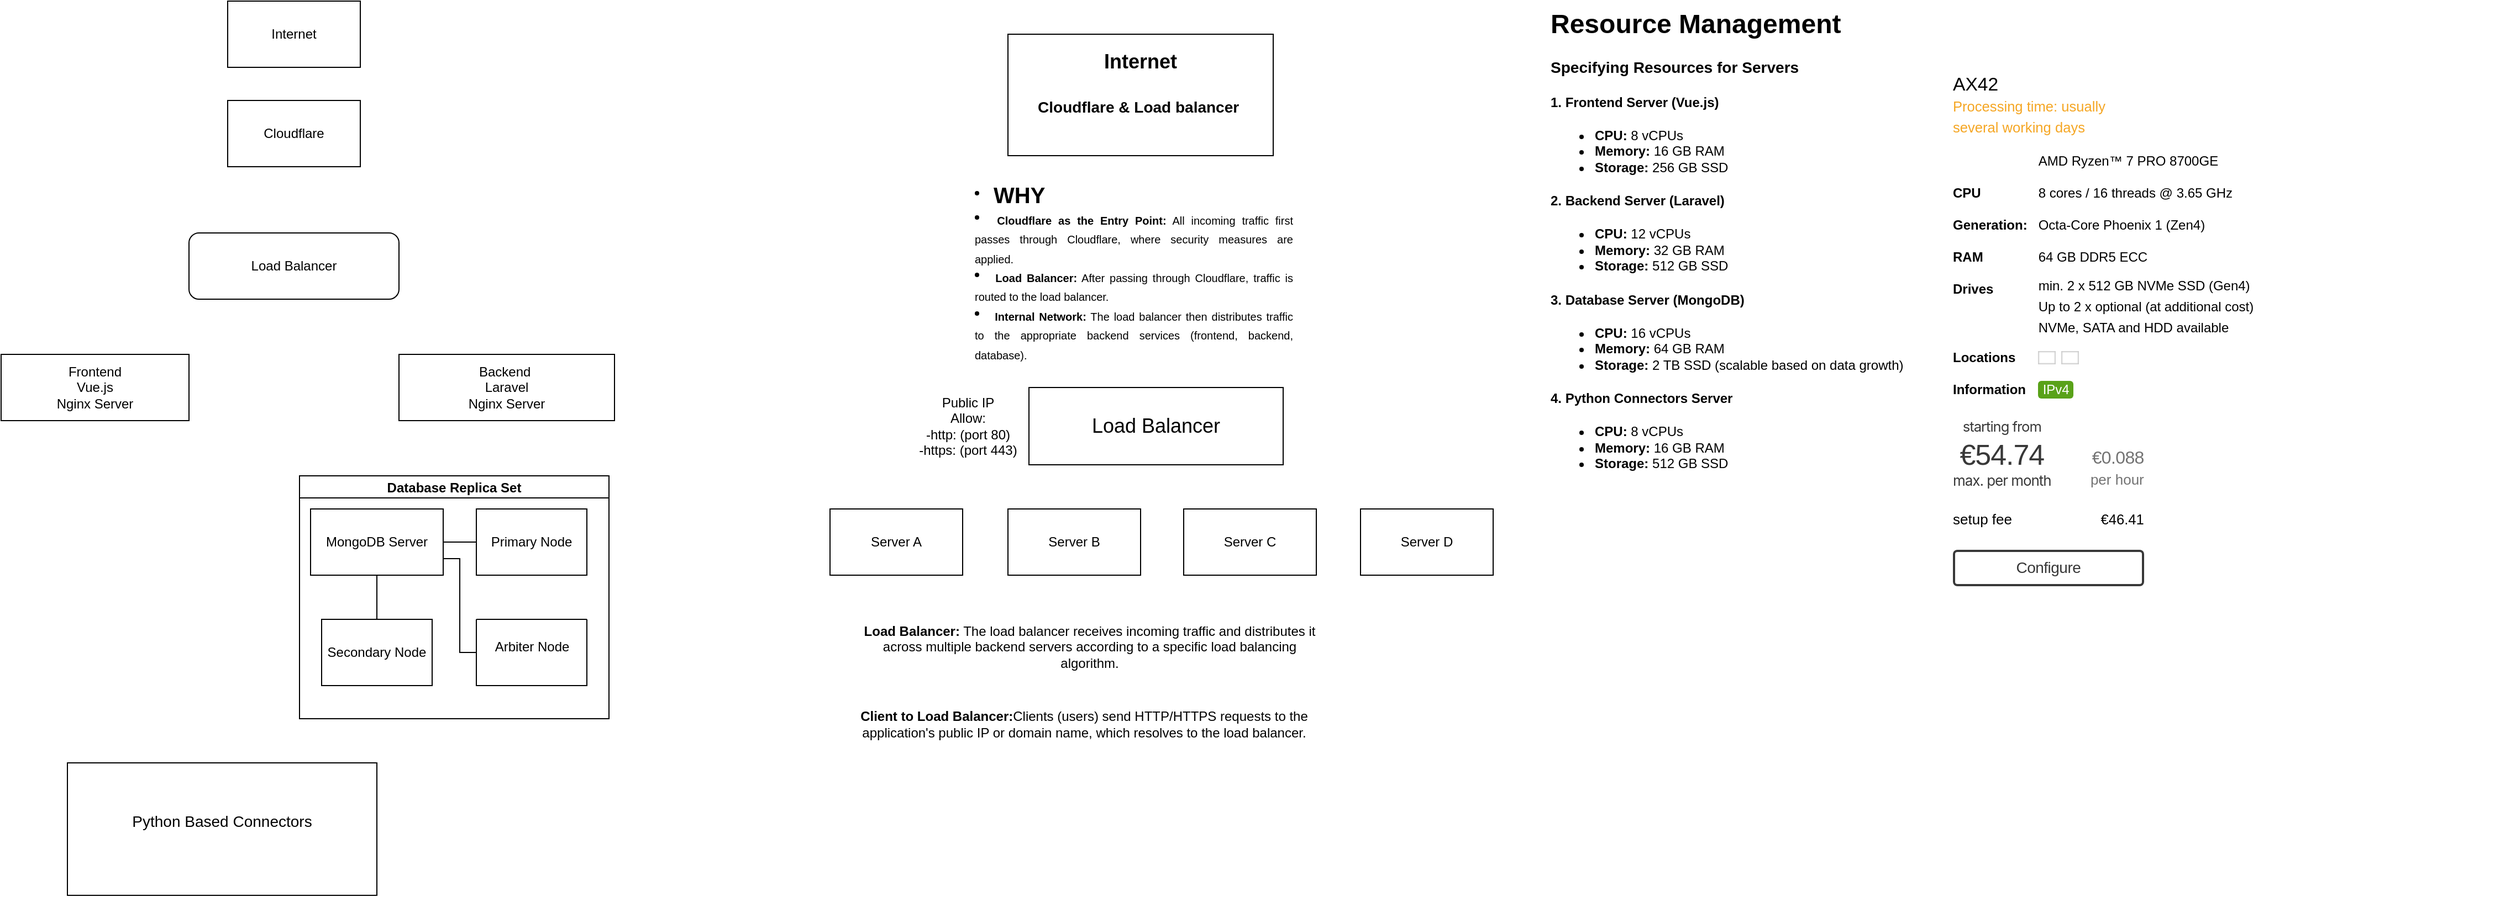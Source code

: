 <mxfile version="24.7.6">
  <diagram name="Page-1" id="aaaa8250-4180-3840-79b5-4cada1eebb92">
    <mxGraphModel dx="2385" dy="1515" grid="1" gridSize="10" guides="1" tooltips="1" connect="1" arrows="1" fold="1" page="1" pageScale="1" pageWidth="1100" pageHeight="850" background="none" math="0" shadow="0">
      <root>
        <mxCell id="0" />
        <mxCell id="1" parent="0" />
        <mxCell id="fiIT5-pdTNxK8UfcKWGM-1" value="Internet" style="rounded=0;whiteSpace=wrap;html=1;" vertex="1" parent="1">
          <mxGeometry x="225" y="20" width="120" height="60" as="geometry" />
        </mxCell>
        <mxCell id="fiIT5-pdTNxK8UfcKWGM-2" value="Load Balancer" style="rounded=1;whiteSpace=wrap;html=1;" vertex="1" parent="1">
          <mxGeometry x="190" y="230" width="190" height="60" as="geometry" />
        </mxCell>
        <mxCell id="fiIT5-pdTNxK8UfcKWGM-4" value="Cloudflare" style="rounded=0;whiteSpace=wrap;html=1;" vertex="1" parent="1">
          <mxGeometry x="225" y="110" width="120" height="60" as="geometry" />
        </mxCell>
        <mxCell id="fiIT5-pdTNxK8UfcKWGM-5" value="Frontend&lt;br&gt;Vue.js&lt;div&gt;Nginx Server&lt;/div&gt;" style="rounded=0;whiteSpace=wrap;html=1;" vertex="1" parent="1">
          <mxGeometry x="20" y="340" width="170" height="60" as="geometry" />
        </mxCell>
        <mxCell id="fiIT5-pdTNxK8UfcKWGM-6" value="Backend&amp;nbsp;&lt;div&gt;Laravel&lt;/div&gt;&lt;div&gt;Nginx Server&lt;/div&gt;" style="rounded=0;whiteSpace=wrap;html=1;" vertex="1" parent="1">
          <mxGeometry x="380" y="340" width="195" height="60" as="geometry" />
        </mxCell>
        <mxCell id="fiIT5-pdTNxK8UfcKWGM-7" value="Public IP&lt;div&gt;Allow:&lt;/div&gt;&lt;div&gt;-http: (port 80)&lt;/div&gt;&lt;div&gt;-https: (port 443)&lt;/div&gt;" style="text;html=1;align=center;verticalAlign=middle;whiteSpace=wrap;rounded=0;" vertex="1" parent="1">
          <mxGeometry x="840" y="340" width="110" height="130" as="geometry" />
        </mxCell>
        <mxCell id="fiIT5-pdTNxK8UfcKWGM-11" value="Database Replica Set" style="swimlane;startSize=20;horizontal=1;containerType=tree;newEdgeStyle={&quot;edgeStyle&quot;:&quot;elbowEdgeStyle&quot;,&quot;startArrow&quot;:&quot;none&quot;,&quot;endArrow&quot;:&quot;none&quot;};" vertex="1" parent="1">
          <mxGeometry x="290" y="450" width="280" height="220" as="geometry">
            <mxRectangle x="1320" y="520" width="160" height="30" as="alternateBounds" />
          </mxGeometry>
        </mxCell>
        <mxCell id="fiIT5-pdTNxK8UfcKWGM-12" value="" style="edgeStyle=elbowEdgeStyle;elbow=vertical;sourcePerimeterSpacing=0;targetPerimeterSpacing=0;startArrow=none;endArrow=none;rounded=0;curved=0;" edge="1" parent="fiIT5-pdTNxK8UfcKWGM-11" source="fiIT5-pdTNxK8UfcKWGM-14" target="fiIT5-pdTNxK8UfcKWGM-15">
          <mxGeometry relative="1" as="geometry" />
        </mxCell>
        <mxCell id="fiIT5-pdTNxK8UfcKWGM-13" value="" style="edgeStyle=elbowEdgeStyle;elbow=vertical;sourcePerimeterSpacing=0;targetPerimeterSpacing=0;startArrow=none;endArrow=none;rounded=0;curved=0;" edge="1" parent="fiIT5-pdTNxK8UfcKWGM-11" source="fiIT5-pdTNxK8UfcKWGM-14" target="fiIT5-pdTNxK8UfcKWGM-16">
          <mxGeometry relative="1" as="geometry" />
        </mxCell>
        <UserObject label="MongoDB Server" treeRoot="1" id="fiIT5-pdTNxK8UfcKWGM-14">
          <mxCell style="whiteSpace=wrap;html=1;align=center;treeFolding=1;treeMoving=1;newEdgeStyle={&quot;edgeStyle&quot;:&quot;elbowEdgeStyle&quot;,&quot;startArrow&quot;:&quot;none&quot;,&quot;endArrow&quot;:&quot;none&quot;};" vertex="1" parent="fiIT5-pdTNxK8UfcKWGM-11">
            <mxGeometry x="10" y="30" width="120" height="60" as="geometry" />
          </mxCell>
        </UserObject>
        <mxCell id="fiIT5-pdTNxK8UfcKWGM-15" value="Primary Node" style="whiteSpace=wrap;html=1;align=center;verticalAlign=middle;treeFolding=1;treeMoving=1;newEdgeStyle={&quot;edgeStyle&quot;:&quot;elbowEdgeStyle&quot;,&quot;startArrow&quot;:&quot;none&quot;,&quot;endArrow&quot;:&quot;none&quot;};" vertex="1" parent="fiIT5-pdTNxK8UfcKWGM-11">
          <mxGeometry x="160" y="30" width="100" height="60" as="geometry" />
        </mxCell>
        <mxCell id="fiIT5-pdTNxK8UfcKWGM-16" value="Secondary Node" style="whiteSpace=wrap;html=1;align=center;verticalAlign=middle;treeFolding=1;treeMoving=1;newEdgeStyle={&quot;edgeStyle&quot;:&quot;elbowEdgeStyle&quot;,&quot;startArrow&quot;:&quot;none&quot;,&quot;endArrow&quot;:&quot;none&quot;};" vertex="1" parent="fiIT5-pdTNxK8UfcKWGM-11">
          <mxGeometry x="20" y="130" width="100" height="60" as="geometry" />
        </mxCell>
        <mxCell id="fiIT5-pdTNxK8UfcKWGM-18" value="" style="swimlane;startSize=0;" vertex="1" parent="fiIT5-pdTNxK8UfcKWGM-11">
          <mxGeometry x="160" y="130" width="100" height="60" as="geometry">
            <mxRectangle x="1400" y="620" width="50" height="40" as="alternateBounds" />
          </mxGeometry>
        </mxCell>
        <mxCell id="fiIT5-pdTNxK8UfcKWGM-21" value="Arbiter Node" style="text;html=1;align=center;verticalAlign=middle;resizable=0;points=[];autosize=1;strokeColor=none;fillColor=none;" vertex="1" parent="fiIT5-pdTNxK8UfcKWGM-18">
          <mxGeometry x="5" y="10" width="90" height="30" as="geometry" />
        </mxCell>
        <mxCell id="fiIT5-pdTNxK8UfcKWGM-22" style="edgeStyle=elbowEdgeStyle;rounded=0;orthogonalLoop=1;jettySize=auto;html=1;startArrow=none;endArrow=none;exitX=1;exitY=0.75;exitDx=0;exitDy=0;entryX=0;entryY=0.5;entryDx=0;entryDy=0;" edge="1" parent="fiIT5-pdTNxK8UfcKWGM-11" source="fiIT5-pdTNxK8UfcKWGM-14" target="fiIT5-pdTNxK8UfcKWGM-18">
          <mxGeometry relative="1" as="geometry" />
        </mxCell>
        <mxCell id="fiIT5-pdTNxK8UfcKWGM-23" value="&lt;font style=&quot;font-size: 14px;&quot;&gt;Python Based Connectors&lt;/font&gt;&lt;div&gt;&lt;br&gt;&lt;/div&gt;" style="rounded=0;whiteSpace=wrap;html=1;" vertex="1" parent="1">
          <mxGeometry x="80" y="710" width="280" height="120" as="geometry" />
        </mxCell>
        <mxCell id="fiIT5-pdTNxK8UfcKWGM-25" value="&lt;font style=&quot;font-size: 18px;&quot;&gt;&lt;b&gt;Internet&lt;/b&gt;&lt;/font&gt;&lt;div&gt;&lt;span style=&quot;font-size: 18px;&quot;&gt;&lt;b&gt;&lt;br&gt;&lt;/b&gt;&lt;/span&gt;&lt;div&gt;&lt;font style=&quot;font-size: 14px;&quot;&gt;&lt;b style=&quot;&quot;&gt;Cloudflare &amp;amp; Load balancer&amp;nbsp;&lt;/b&gt;&lt;/font&gt;&lt;/div&gt;&lt;div&gt;&lt;font style=&quot;font-size: 18px;&quot;&gt;&lt;b&gt;&lt;br&gt;&lt;/b&gt;&lt;/font&gt;&lt;/div&gt;&lt;/div&gt;" style="rounded=0;whiteSpace=wrap;html=1;" vertex="1" parent="1">
          <mxGeometry x="931" y="50" width="240" height="110" as="geometry" />
        </mxCell>
        <mxCell id="fiIT5-pdTNxK8UfcKWGM-26" value="&lt;li style=&quot;text-align: justify;&quot;&gt;&lt;strong style=&quot;background-color: initial;&quot;&gt;&lt;span style=&quot;font-size: 24px;&quot;&gt;&lt;sub&gt;WHY&lt;/sub&gt;&lt;/span&gt;&lt;/strong&gt;&lt;/li&gt;&lt;li style=&quot;text-align: justify;&quot;&gt;&lt;sub&gt;&lt;strong&gt;Cloudflare as the Entry Point:&lt;/strong&gt; All incoming traffic first passes through Cloudflare, where security measures are applied.&lt;/sub&gt;&lt;/li&gt;&lt;li style=&quot;text-align: justify;&quot;&gt;&lt;sub&gt;&lt;strong&gt;Load Balancer:&lt;/strong&gt; After passing through Cloudflare, traffic is routed to the load balancer.&lt;/sub&gt;&lt;/li&gt;&lt;li style=&quot;text-align: justify;&quot;&gt;&lt;sub&gt;&lt;strong&gt;Internal Network:&lt;/strong&gt; The load balancer then distributes traffic to the appropriate backend services (frontend, backend, database).&lt;/sub&gt;&lt;/li&gt;" style="text;html=1;whiteSpace=wrap;overflow=hidden;rounded=0;align=center;" vertex="1" parent="1">
          <mxGeometry x="900" y="168" width="290" height="210" as="geometry" />
        </mxCell>
        <mxCell id="fiIT5-pdTNxK8UfcKWGM-27" value="&lt;font style=&quot;font-size: 18px;&quot;&gt;Load Balancer&lt;/font&gt;" style="rounded=0;whiteSpace=wrap;html=1;" vertex="1" parent="1">
          <mxGeometry x="950" y="370" width="230" height="70" as="geometry" />
        </mxCell>
        <mxCell id="fiIT5-pdTNxK8UfcKWGM-28" value="Server A" style="rounded=0;whiteSpace=wrap;html=1;" vertex="1" parent="1">
          <mxGeometry x="770" y="480" width="120" height="60" as="geometry" />
        </mxCell>
        <mxCell id="fiIT5-pdTNxK8UfcKWGM-29" value="Server B" style="rounded=0;whiteSpace=wrap;html=1;" vertex="1" parent="1">
          <mxGeometry x="931" y="480" width="120" height="60" as="geometry" />
        </mxCell>
        <mxCell id="fiIT5-pdTNxK8UfcKWGM-30" value="Server C" style="rounded=0;whiteSpace=wrap;html=1;" vertex="1" parent="1">
          <mxGeometry x="1090" y="480" width="120" height="60" as="geometry" />
        </mxCell>
        <mxCell id="fiIT5-pdTNxK8UfcKWGM-31" value="Server D" style="rounded=0;whiteSpace=wrap;html=1;" vertex="1" parent="1">
          <mxGeometry x="1250" y="480" width="120" height="60" as="geometry" />
        </mxCell>
        <mxCell id="fiIT5-pdTNxK8UfcKWGM-32" value="&lt;meta charset=&quot;utf-8&quot;&gt;&lt;strong&gt;Load Balancer:&lt;/strong&gt; The load balancer receives incoming traffic and distributes it across multiple backend servers according to a specific load balancing algorithm." style="text;html=1;align=center;verticalAlign=middle;whiteSpace=wrap;rounded=0;" vertex="1" parent="1">
          <mxGeometry x="790" y="590" width="430" height="30" as="geometry" />
        </mxCell>
        <mxCell id="fiIT5-pdTNxK8UfcKWGM-33" value="&lt;p&gt;&lt;strong&gt;Client to Load Balancer:&lt;/strong&gt;&lt;span style=&quot;background-color: initial;&quot;&gt;Clients (users) send HTTP/HTTPS requests to the application&#39;s public IP or domain name, which resolves to the load balancer.&lt;/span&gt;&lt;/p&gt;" style="text;html=1;align=center;verticalAlign=middle;whiteSpace=wrap;rounded=0;" vertex="1" parent="1">
          <mxGeometry x="790" y="630" width="420" height="90" as="geometry" />
        </mxCell>
        <mxCell id="fiIT5-pdTNxK8UfcKWGM-35" value="&lt;h1 style=&quot;margin-top: 0px;&quot;&gt;Resource Management&lt;/h1&gt;&lt;h3&gt;Specifying Resources for Servers&lt;/h3&gt;&lt;h4&gt;1. &lt;strong&gt;Frontend Server (Vue.js)&lt;/strong&gt;&lt;/h4&gt;&lt;ul&gt;&lt;li&gt;&lt;strong&gt;CPU:&lt;/strong&gt;&amp;nbsp;8 vCPUs&lt;/li&gt;&lt;li&gt;&lt;strong&gt;Memory:&lt;/strong&gt;&amp;nbsp;16 GB RAM&lt;/li&gt;&lt;li&gt;&lt;strong&gt;Storage:&lt;/strong&gt;&amp;nbsp;256 GB SSD&lt;/li&gt;&lt;/ul&gt;&lt;h4&gt;2. &lt;strong&gt;Backend Server (Laravel)&lt;/strong&gt;&lt;/h4&gt;&lt;ul&gt;&lt;li&gt;&lt;strong&gt;CPU:&lt;/strong&gt;&amp;nbsp;12 vCPUs&lt;/li&gt;&lt;li&gt;&lt;strong&gt;Memory:&lt;/strong&gt;&amp;nbsp;32 GB RAM&lt;/li&gt;&lt;li&gt;&lt;strong&gt;Storage:&lt;/strong&gt;&amp;nbsp;512 GB SSD&lt;/li&gt;&lt;/ul&gt;&lt;h4&gt;3. &lt;strong&gt;Database Server (MongoDB)&lt;/strong&gt;&lt;/h4&gt;&lt;ul&gt;&lt;li&gt;&lt;strong&gt;CPU:&lt;/strong&gt;&amp;nbsp;16 vCPUs&lt;/li&gt;&lt;li&gt;&lt;strong&gt;Memory:&lt;/strong&gt;&amp;nbsp;64 GB RAM&lt;/li&gt;&lt;li&gt;&lt;strong&gt;Storage:&lt;/strong&gt; 2 TB SSD (scalable based on data growth)&lt;/li&gt;&lt;/ul&gt;&lt;h4&gt;4. &lt;strong&gt;Python Connectors Server&lt;/strong&gt;&lt;/h4&gt;&lt;ul&gt;&lt;li&gt;&lt;strong&gt;CPU:&lt;/strong&gt;&amp;nbsp;8 vCPUs&lt;/li&gt;&lt;li&gt;&lt;strong&gt;Memory:&lt;/strong&gt;&amp;nbsp;16 GB RAM&lt;/li&gt;&lt;li&gt;&lt;strong&gt;Storage:&lt;/strong&gt;&amp;nbsp;512 GB SSD&lt;/li&gt;&lt;/ul&gt;" style="text;html=1;whiteSpace=wrap;overflow=hidden;rounded=0;" vertex="1" parent="1">
          <mxGeometry x="1420" y="20" width="480" height="470" as="geometry" />
        </mxCell>
        <mxCell id="fiIT5-pdTNxK8UfcKWGM-36" style="edgeStyle=orthogonalEdgeStyle;rounded=0;orthogonalLoop=1;jettySize=auto;html=1;exitX=0.5;exitY=1;exitDx=0;exitDy=0;" edge="1" parent="1" source="fiIT5-pdTNxK8UfcKWGM-35" target="fiIT5-pdTNxK8UfcKWGM-35">
          <mxGeometry relative="1" as="geometry" />
        </mxCell>
        <UserObject label="&lt;meta charset=&quot;utf-8&quot;&gt;&lt;div style=&quot;box-sizing: border-box; text-align: left; min-height: 1px; padding-left: 15px; padding-right: 15px; position: relative; float: left; width: 202.875px;&quot; class=&quot;col-lg-3 col-md-3 col-sm-12 col-xs-12 text-left&quot;&gt;&lt;div style=&quot;box-sizing: border-box; display: flex !important; flex-direction: column !important; align-items: baseline !important;&quot; class=&quot;product-first-container d-flex flex-column align-items-baseline&quot;&gt;&lt;div style=&quot;box-sizing: border-box; font-size: 1.4em; font-weight: 500;&quot; class=&quot;product-name-sf&quot;&gt;AX42&lt;/div&gt;&lt;strong style=&quot;box-sizing: border-box; font-weight: 500; display: block !important; font-size: 0.8rem; max-width: 150px; line-height: 1.5; color: rgb(245, 166, 35);&quot; class=&quot;d-block font-size-small sf-available-text&quot;&gt;Processing time: usually several working days&lt;/strong&gt;&lt;/div&gt;&lt;/div&gt;&lt;div style=&quot;box-sizing: border-box; min-height: 1px; padding-left: 15px; padding-right: 15px; position: relative; float: left; width: 338.125px; display: flex !important; flex-direction: column !important; align-items: baseline !important; margin-top: 0.5rem; margin-bottom: 0.5rem;&quot; class=&quot;col-lg-5 col-md-5 col-sm-12 col-xs-12 d-flex flex-column align-items-baseline my-2 my-md-0&quot;&gt;&lt;div style=&quot;box-sizing: border-box; text-align: left; display: grid; gap: 5px 10px; grid-template-columns: 1fr 6fr; line-height: 1.5rem;&quot; class=&quot;text-left sf-serverdata-grid&quot;&gt;&lt;span style=&quot;box-sizing: border-box; font-weight: 500; grid-column: 2 / 3;&quot; class=&quot;font-weight-bold&quot;&gt;AMD Ryzen™ 7 PRO 8700GE&lt;/span&gt;&lt;span style=&quot;box-sizing: border-box; font-weight: bold; grid-column: 1 / 2;&quot;&gt;CPU&lt;/span&gt;&lt;span style=&quot;box-sizing: border-box; grid-column: 2 / 3;&quot;&gt;8&lt;span&gt;&amp;nbsp;&lt;/span&gt;cores /&lt;span&gt;&amp;nbsp;&lt;/span&gt;16&lt;span&gt;&amp;nbsp;&lt;/span&gt;threads @&lt;span&gt;&amp;nbsp;&lt;/span&gt;3.65&lt;span&gt;&amp;nbsp;&lt;/span&gt;GHz&lt;/span&gt;&lt;span style=&quot;box-sizing: border-box; font-weight: bold; grid-column: 1 / 2;&quot;&gt;Generation:&lt;/span&gt;&lt;span style=&quot;box-sizing: border-box; grid-column: 2 / 3;&quot;&gt;Octa-Core Phoenix 1 (Zen4)&lt;/span&gt;&lt;span style=&quot;box-sizing: border-box; font-weight: bold; grid-column: 1 / 2;&quot;&gt;RAM&lt;/span&gt;&lt;span style=&quot;box-sizing: border-box; grid-column: 2 / 3;&quot;&gt;64 GB DDR5 ECC&lt;/span&gt;&lt;span style=&quot;box-sizing: border-box; font-weight: bold; grid-column: 1 / 2;&quot;&gt;Drives&lt;/span&gt;&lt;span style=&quot;box-sizing: border-box; grid-column: 2 / 3;&quot;&gt;&lt;span style=&quot;box-sizing: border-box;&quot;&gt;&lt;div style=&quot;box-sizing: border-box; list-style: none !important;&quot; class=&quot;list-style-none&quot;&gt;&lt;p style=&quot;box-sizing: border-box; margin: 0px; line-height: 1.6em;&quot; class=&quot;m-0&quot;&gt;min.&lt;span&gt;&amp;nbsp;&lt;/span&gt;2&lt;span&gt;&amp;nbsp;&lt;/span&gt;x&lt;span&gt;&amp;nbsp;&lt;/span&gt;512 GB NVMe SSD (Gen4)&lt;/p&gt;&lt;p style=&quot;box-sizing: border-box; margin: 0px; line-height: 1.6em;&quot; class=&quot;m-0&quot;&gt;Up to 2 x optional (at additional cost)&lt;/p&gt;&lt;p style=&quot;box-sizing: border-box; margin: 0px; line-height: 1.6em;&quot; class=&quot;m-0&quot;&gt;NVMe, SATA and HDD available&lt;/p&gt;&lt;/div&gt;&lt;/span&gt;&lt;/span&gt;&lt;span style=&quot;box-sizing: border-box; font-weight: bold; grid-column: 1 / 2;&quot;&gt;Locations&lt;/span&gt;&lt;div style=&quot;box-sizing: border-box; grid-column: 2 / 3;&quot;&gt;&lt;span style=&quot;box-sizing: border-box; background-position: 50% center; background-repeat: no-repeat; background-size: cover; display: inline-block; line-height: 1em; position: relative; width: 1.333em; background-image: url(&amp;quot;images/de.adc6c9b3594fb2f4a4df.svg&amp;quot;); margin-right: 5px; box-shadow: rgba(0, 0, 0, 0.2) 0px 0px 1px 1px inset;&quot; data-original-title=&quot;Deutschland, FSN1&quot; data-toggle=&quot;tooltip&quot; class=&quot;special-tag fi fi-de&quot;&gt;&amp;nbsp;&lt;/span&gt;&lt;span style=&quot;box-sizing: border-box; background-position: 50% center; background-repeat: no-repeat; background-size: cover; display: inline-block; line-height: 1em; position: relative; width: 1.333em; background-image: url(&amp;quot;images/fi.ead68a19c50e3e6f4d04.svg&amp;quot;); margin-right: 5px; box-shadow: rgba(0, 0, 0, 0.2) 0px 0px 1px 1px inset;&quot; data-original-title=&quot;Finland, HEL1&quot; data-toggle=&quot;tooltip&quot; class=&quot;special-tag fi fi-fi&quot;&gt;&amp;nbsp;&lt;/span&gt;&lt;/div&gt;&lt;span style=&quot;box-sizing: border-box; font-weight: bold; grid-column: 1 / 2;&quot;&gt;Information&lt;/span&gt;&lt;span style=&quot;box-sizing: border-box; display: flex !important; align-items: center !important; grid-column: 2 / 3;&quot; class=&quot;d-flex align-items-center&quot;&gt;&lt;ul style=&quot;box-sizing: border-box; margin-bottom: 0px; margin-top: 0px; line-height: 1.4em; list-style: none; padding-left: 0px; margin-left: 0px;&quot; class=&quot;list-unstyled list-inline list-product-specs list-product-specs-sb&quot;&gt;&lt;li style=&quot;box-sizing: border-box; display: inline-block; padding: 0px;&quot;&gt;&lt;span style=&quot;box-sizing: border-box; border-radius: 3px; font-size: 12px; font-weight: 500; margin-right: 0px; padding: 1px 4px; white-space: nowrap; background-color: rgb(89, 162, 25); color: rgb(255, 255, 255);&quot; class=&quot;special-tag&quot;&gt;IPv4&lt;/span&gt;&lt;/li&gt;&lt;/ul&gt;&lt;/span&gt;&lt;/div&gt;&lt;/div&gt;&lt;div style=&quot;box-sizing: border-box; min-height: 1px; padding: 0px 10px; position: relative; float: left; width: 67.617px; display: flex !important; align-items: center !important; justify-content: center !important;&quot; class=&quot;col-xs-12 col-sm-12 col-md-1 col-lg-1 justify-content-md-center align-items-center d-flex&quot;&gt;&lt;/div&gt;&lt;div style=&quot;box-sizing: border-box; min-height: 1px; padding-left: 15px; padding-right: 15px; position: relative; float: left; width: 202.875px; display: flex !important; flex-direction: column !important; align-items: flex-start !important; gap: 1rem;&quot; class=&quot;col-lg-3 col-md-3 col-sm-12 col-xs-12 align-items-start d-flex flex-column sf-order-column mt-3-sm&quot;&gt;&lt;div style=&quot;box-sizing: border-box; display: flex !important; flex-direction: row !important; justify-content: space-between !important; align-items: flex-end !important; width: 172.875px;&quot; class=&quot;align-items-end d-flex flex-row justify-content-between w-100&quot;&gt;&lt;div style=&quot;box-sizing: border-box; display: flex !important; flex-direction: column !important; font-size: 1.625rem; font-weight: 500; letter-spacing: -0.52px; line-height: 23.4px; color: rgb(56, 56, 56);&quot; class=&quot;product-price-sf d-flex flex-column&quot;&gt;&lt;div style=&quot;box-sizing: border-box; font-weight: 400; line-height: 28.16px; font-family: Inter, sans-serif; font-size: 0.8rem; font-style: normal;&quot; class=&quot;from_label font-weight-normal&quot;&gt;starting from&lt;/div&gt;&lt;div style=&quot;box-sizing: border-box;&quot;&gt;€54.74&lt;/div&gt;&lt;div style=&quot;box-sizing: border-box; font-weight: 400; font-family: Inter, sans-serif; font-size: 13px; font-style: normal; line-height: 20.8px;&quot; class=&quot;max_per_month_label font-weight-normal&quot;&gt;max. per month&lt;/div&gt;&lt;/div&gt;&lt;div style=&quot;box-sizing: border-box; display: flex !important; flex-direction: column !important; align-items: flex-end !important;&quot; class=&quot;align-items-end d-flex flex-column&quot;&gt;&lt;div style=&quot;box-sizing: border-box; color: rgb(115, 115, 115); font-size: 1rem; font-weight: 500; letter-spacing: -0.32px; line-height: 19.2px;&quot; class=&quot;sf-hourprice&quot;&gt;€0.088&lt;/div&gt;&lt;div style=&quot;box-sizing: border-box; font-weight: 400; color: rgb(115, 115, 115); font-size: 13px; line-height: 20.8px;&quot; class=&quot;per_hour_label font-weight-normal&quot;&gt;per hour&lt;/div&gt;&lt;/div&gt;&lt;/div&gt;&lt;div style=&quot;box-sizing: border-box; display: flex !important; justify-content: space-between !important; font-size: 0.8rem; width: 172.875px; line-height: 1.5;&quot; class=&quot;font-size-small d-flex justify-content-between w-100&quot;&gt;&lt;div style=&quot;box-sizing: border-box; display: flex !important; justify-content: space-between !important; align-items: baseline !important; width: 172.875px;&quot; class=&quot;align-items-baseline d-flex w-100 justify-content-between&quot;&gt;&lt;div style=&quot;box-sizing: border-box; font-size: 13px; font-weight: 400; line-height: 20.8px;&quot; class=&quot;sf-setup-tag&quot;&gt;setup fee&lt;/div&gt;€46.41&lt;/div&gt;&lt;/div&gt;&lt;div style=&quot;box-sizing: border-box; display: inline-flex !important; flex-direction: column !important; width: 172.875px;&quot; class=&quot;d-inline-flex flex-column w-100&quot;&gt;&lt;a style=&quot;box-sizing: border-box; background-color: rgb(255, 255, 255); color: rgb(56, 56, 56); text-decoration: none; font-weight: 500; background-image: none; border: 0px; border-radius: 4px; cursor: pointer; display: block; font-size: 14px; line-height: 21px; margin-bottom: 0.5rem; padding: 6px 12px; text-align: center; touch-action: manipulation; user-select: none; vertical-align: middle; white-space: nowrap; width: 172.875px; font-family: Montserrat, sans-serif; text-transform: none; letter-spacing: -0.257px; box-shadow: rgb(56, 56, 56) 0px 0px 0px 2px inset; transition: all 0.2s ease 0s; font-style: normal; font-variant-ligatures: normal; font-variant-caps: normal; orphans: 2; text-indent: 0px; widows: 2; word-spacing: 0px; -webkit-text-stroke-width: 0px;&quot; class=&quot;mb-2 sf-order-button btn btn-black-light btn-md btn-block&quot;&gt;Configure&lt;/a&gt;&lt;div style=&quot;box-sizing: border-box; display: flex !important; flex-direction: row !important; justify-content: center !important; color: rgb(51, 51, 51); font-family: Inter, sans-serif; font-size: 14px; font-style: normal; font-variant-ligatures: normal; font-variant-caps: normal; font-weight: 400; letter-spacing: -0.32px; orphans: 2; text-align: left; text-indent: 0px; text-transform: none; widows: 2; word-spacing: 0px; -webkit-text-stroke-width: 0px; white-space: normal; background-color: rgb(255, 255, 255); text-decoration-thickness: initial; text-decoration-style: initial; text-decoration-color: initial;&quot; class=&quot;d-flex flex-row  justify-content-center&quot;&gt;&lt;br class=&quot;Apple-interchange-newline&quot;&gt;&lt;/div&gt;&lt;/div&gt;&lt;/div&gt;" link="&lt;meta charset=&quot;utf-8&quot;&gt;&lt;div style=&quot;box-sizing: border-box; text-align: left; min-height: 1px; padding-left: 15px; padding-right: 15px; position: relative; float: left; width: 202.875px;&quot; class=&quot;col-lg-3 col-md-3 col-sm-12 col-xs-12 text-left&quot;&gt;&lt;div style=&quot;box-sizing: border-box; display: flex !important; flex-direction: column !important; align-items: baseline !important;&quot; class=&quot;product-first-container d-flex flex-column align-items-baseline&quot;&gt;&lt;div style=&quot;box-sizing: border-box; font-size: 1.4em; font-weight: 500;&quot; class=&quot;product-name-sf&quot;&gt;AX42&lt;/div&gt;&lt;strong style=&quot;box-sizing: border-box; font-weight: 500; display: block !important; font-size: 0.8rem; max-width: 150px; line-height: 1.5; color: rgb(245, 166, 35);&quot; class=&quot;d-block font-size-small sf-available-text&quot;&gt;Processing time: usually several working days&lt;/strong&gt;&lt;/div&gt;&lt;/div&gt;&lt;div style=&quot;box-sizing: border-box; min-height: 1px; padding-left: 15px; padding-right: 15px; position: relative; float: left; width: 338.125px; display: flex !important; flex-direction: column !important; align-items: baseline !important; margin-top: 0.5rem; margin-bottom: 0.5rem;&quot; class=&quot;col-lg-5 col-md-5 col-sm-12 col-xs-12 d-flex flex-column align-items-baseline my-2 my-md-0&quot;&gt;&lt;div style=&quot;box-sizing: border-box; text-align: left; display: grid; gap: 5px 10px; grid-template-columns: 1fr 6fr; line-height: 1.5rem;&quot; class=&quot;text-left sf-serverdata-grid&quot;&gt;&lt;span style=&quot;box-sizing: border-box; font-weight: 500; grid-column: 2 / 3;&quot; class=&quot;font-weight-bold&quot;&gt;AMD Ryzen™ 7 PRO 8700GE&lt;/span&gt;&lt;span style=&quot;box-sizing: border-box; font-weight: bold; grid-column: 1 / 2;&quot;&gt;CPU&lt;/span&gt;&lt;span style=&quot;box-sizing: border-box; grid-column: 2 / 3;&quot;&gt;8&lt;span&gt;&amp;nbsp;&lt;/span&gt;cores /&lt;span&gt;&amp;nbsp;&lt;/span&gt;16&lt;span&gt;&amp;nbsp;&lt;/span&gt;threads @&lt;span&gt;&amp;nbsp;&lt;/span&gt;3.65&lt;span&gt;&amp;nbsp;&lt;/span&gt;GHz&lt;/span&gt;&lt;span style=&quot;box-sizing: border-box; font-weight: bold; grid-column: 1 / 2;&quot;&gt;Generation:&lt;/span&gt;&lt;span style=&quot;box-sizing: border-box; grid-column: 2 / 3;&quot;&gt;Octa-Core Phoenix 1 (Zen4)&lt;/span&gt;&lt;span style=&quot;box-sizing: border-box; font-weight: bold; grid-column: 1 / 2;&quot;&gt;RAM&lt;/span&gt;&lt;span style=&quot;box-sizing: border-box; grid-column: 2 / 3;&quot;&gt;64 GB DDR5 ECC&lt;/span&gt;&lt;span style=&quot;box-sizing: border-box; font-weight: bold; grid-column: 1 / 2;&quot;&gt;Drives&lt;/span&gt;&lt;span style=&quot;box-sizing: border-box; grid-column: 2 / 3;&quot;&gt;&lt;span style=&quot;box-sizing: border-box;&quot;&gt;&lt;div style=&quot;box-sizing: border-box; list-style: none !important;&quot; class=&quot;list-style-none&quot;&gt;&lt;p style=&quot;box-sizing: border-box; margin: 0px; line-height: 1.6em;&quot; class=&quot;m-0&quot;&gt;min.&lt;span&gt;&amp;nbsp;&lt;/span&gt;2&lt;span&gt;&amp;nbsp;&lt;/span&gt;x&lt;span&gt;&amp;nbsp;&lt;/span&gt;512 GB NVMe SSD (Gen4)&lt;/p&gt;&lt;p style=&quot;box-sizing: border-box; margin: 0px; line-height: 1.6em;&quot; class=&quot;m-0&quot;&gt;Up to 2 x optional (at additional cost)&lt;/p&gt;&lt;p style=&quot;box-sizing: border-box; margin: 0px; line-height: 1.6em;&quot; class=&quot;m-0&quot;&gt;NVMe, SATA and HDD available&lt;/p&gt;&lt;/div&gt;&lt;/span&gt;&lt;/span&gt;&lt;span style=&quot;box-sizing: border-box; font-weight: bold; grid-column: 1 / 2;&quot;&gt;Locations&lt;/span&gt;&lt;div style=&quot;box-sizing: border-box; grid-column: 2 / 3;&quot;&gt;&lt;span style=&quot;box-sizing: border-box; background-position: 50% center; background-repeat: no-repeat; background-size: cover; display: inline-block; line-height: 1em; position: relative; width: 1.333em; background-image: url(&amp;quot;images/de.adc6c9b3594fb2f4a4df.svg&amp;quot;); margin-right: 5px; box-shadow: rgba(0, 0, 0, 0.2) 0px 0px 1px 1px inset;&quot; data-original-title=&quot;Deutschland, FSN1&quot; data-toggle=&quot;tooltip&quot; class=&quot;special-tag fi fi-de&quot;&gt;&amp;nbsp;&lt;/span&gt;&lt;span style=&quot;box-sizing: border-box; background-position: 50% center; background-repeat: no-repeat; background-size: cover; display: inline-block; line-height: 1em; position: relative; width: 1.333em; background-image: url(&amp;quot;images/fi.ead68a19c50e3e6f4d04.svg&amp;quot;); margin-right: 5px; box-shadow: rgba(0, 0, 0, 0.2) 0px 0px 1px 1px inset;&quot; data-original-title=&quot;Finland, HEL1&quot; data-toggle=&quot;tooltip&quot; class=&quot;special-tag fi fi-fi&quot;&gt;&amp;nbsp;&lt;/span&gt;&lt;/div&gt;&lt;span style=&quot;box-sizing: border-box; font-weight: bold; grid-column: 1 / 2;&quot;&gt;Information&lt;/span&gt;&lt;span style=&quot;box-sizing: border-box; display: flex !important; align-items: center !important; grid-column: 2 / 3;&quot; class=&quot;d-flex align-items-center&quot;&gt;&lt;ul style=&quot;box-sizing: border-box; margin-bottom: 0px; margin-top: 0px; line-height: 1.4em; list-style: none; padding-left: 0px; margin-left: 0px;&quot; class=&quot;list-unstyled list-inline list-product-specs list-product-specs-sb&quot;&gt;&lt;li style=&quot;box-sizing: border-box; display: inline-block; padding: 0px;&quot;&gt;&lt;span style=&quot;box-sizing: border-box; border-radius: 3px; font-size: 12px; font-weight: 500; margin-right: 0px; padding: 1px 4px; white-space: nowrap; background-color: rgb(89, 162, 25); color: rgb(255, 255, 255);&quot; class=&quot;special-tag&quot;&gt;IPv4&lt;/span&gt;&lt;/li&gt;&lt;/ul&gt;&lt;/span&gt;&lt;/div&gt;&lt;/div&gt;&lt;div style=&quot;box-sizing: border-box; min-height: 1px; padding: 0px 10px; position: relative; float: left; width: 67.617px; display: flex !important; align-items: center !important; justify-content: center !important;&quot; class=&quot;col-xs-12 col-sm-12 col-md-1 col-lg-1 justify-content-md-center align-items-center d-flex&quot;&gt;&lt;/div&gt;&lt;div style=&quot;box-sizing: border-box; min-height: 1px; padding-left: 15px; padding-right: 15px; position: relative; float: left; width: 202.875px; display: flex !important; flex-direction: column !important; align-items: flex-start !important; gap: 1rem;&quot; class=&quot;col-lg-3 col-md-3 col-sm-12 col-xs-12 align-items-start d-flex flex-column sf-order-column mt-3-sm&quot;&gt;&lt;div style=&quot;box-sizing: border-box; display: flex !important; flex-direction: row !important; justify-content: space-between !important; align-items: flex-end !important; width: 172.875px;&quot; class=&quot;align-items-end d-flex flex-row justify-content-between w-100&quot;&gt;&lt;div style=&quot;box-sizing: border-box; display: flex !important; flex-direction: column !important; font-size: 1.625rem; font-weight: 500; letter-spacing: -0.52px; line-height: 23.4px; color: rgb(56, 56, 56);&quot; class=&quot;product-price-sf d-flex flex-column&quot;&gt;&lt;div style=&quot;box-sizing: border-box; font-weight: 400; line-height: 28.16px; font-family: Inter, sans-serif; font-size: 0.8rem; font-style: normal;&quot; class=&quot;from_label font-weight-normal&quot;&gt;starting from&lt;/div&gt;&lt;div style=&quot;box-sizing: border-box;&quot;&gt;€54.74&lt;/div&gt;&lt;div style=&quot;box-sizing: border-box; font-weight: 400; font-family: Inter, sans-serif; font-size: 13px; font-style: normal; line-height: 20.8px;&quot; class=&quot;max_per_month_label font-weight-normal&quot;&gt;max. per month&lt;/div&gt;&lt;/div&gt;&lt;div style=&quot;box-sizing: border-box; display: flex !important; flex-direction: column !important; align-items: flex-end !important;&quot; class=&quot;align-items-end d-flex flex-column&quot;&gt;&lt;div style=&quot;box-sizing: border-box; color: rgb(115, 115, 115); font-size: 1rem; font-weight: 500; letter-spacing: -0.32px; line-height: 19.2px;&quot; class=&quot;sf-hourprice&quot;&gt;€0.088&lt;/div&gt;&lt;div style=&quot;box-sizing: border-box; font-weight: 400; color: rgb(115, 115, 115); font-size: 13px; line-height: 20.8px;&quot; class=&quot;per_hour_label font-weight-normal&quot;&gt;per hour&lt;/div&gt;&lt;/div&gt;&lt;/div&gt;&lt;div style=&quot;box-sizing: border-box; display: flex !important; justify-content: space-between !important; font-size: 0.8rem; width: 172.875px; line-height: 1.5;&quot; class=&quot;font-size-small d-flex justify-content-between w-100&quot;&gt;&lt;div style=&quot;box-sizing: border-box; display: flex !important; justify-content: space-between !important; align-items: baseline !important; width: 172.875px;&quot; class=&quot;align-items-baseline d-flex w-100 justify-content-between&quot;&gt;&lt;div style=&quot;box-sizing: border-box; font-size: 13px; font-weight: 400; line-height: 20.8px;&quot; class=&quot;sf-setup-tag&quot;&gt;setup fee&lt;/div&gt;€46.41&lt;/div&gt;&lt;/div&gt;&lt;div style=&quot;box-sizing: border-box; display: inline-flex !important; flex-direction: column !important; width: 172.875px;&quot; class=&quot;d-inline-flex flex-column w-100&quot;&gt;&lt;a style=&quot;box-sizing: border-box; background-color: rgb(255, 255, 255); color: rgb(56, 56, 56); text-decoration: none; font-weight: 500; background-image: none; border: 0px; border-radius: 4px; cursor: pointer; display: block; font-size: 14px; line-height: 21px; margin-bottom: 0.5rem; padding: 6px 12px; text-align: center; touch-action: manipulation; user-select: none; vertical-align: middle; white-space: nowrap; width: 172.875px; font-family: Montserrat, sans-serif; text-transform: none; letter-spacing: -0.257px; box-shadow: rgb(56, 56, 56) 0px 0px 0px 2px inset; transition: all 0.2s ease 0s; font-style: normal; font-variant-ligatures: normal; font-variant-caps: normal; orphans: 2; text-indent: 0px; widows: 2; word-spacing: 0px; -webkit-text-stroke-width: 0px;&quot; class=&quot;mb-2 sf-order-button btn btn-black-light btn-md btn-block&quot;&gt;Configure&lt;/a&gt;&lt;div style=&quot;box-sizing: border-box; display: flex !important; flex-direction: row !important; justify-content: center !important; color: rgb(51, 51, 51); font-family: Inter, sans-serif; font-size: 14px; font-style: normal; font-variant-ligatures: normal; font-variant-caps: normal; font-weight: 400; letter-spacing: -0.32px; orphans: 2; text-align: left; text-indent: 0px; text-transform: none; widows: 2; word-spacing: 0px; -webkit-text-stroke-width: 0px; white-space: normal; background-color: rgb(255, 255, 255); text-decoration-thickness: initial; text-decoration-style: initial; text-decoration-color: initial;&quot; class=&quot;d-flex flex-row  justify-content-center&quot;&gt;&lt;br class=&quot;Apple-interchange-newline&quot;&gt;&lt;/div&gt;&lt;/div&gt;&lt;/div&gt;" id="fiIT5-pdTNxK8UfcKWGM-37">
          <mxCell style="text;html=1;align=center;verticalAlign=middle;whiteSpace=wrap;rounded=0;" vertex="1" parent="1">
            <mxGeometry x="1770" y="160" width="510" height="340" as="geometry" />
          </mxCell>
        </UserObject>
      </root>
    </mxGraphModel>
  </diagram>
</mxfile>
